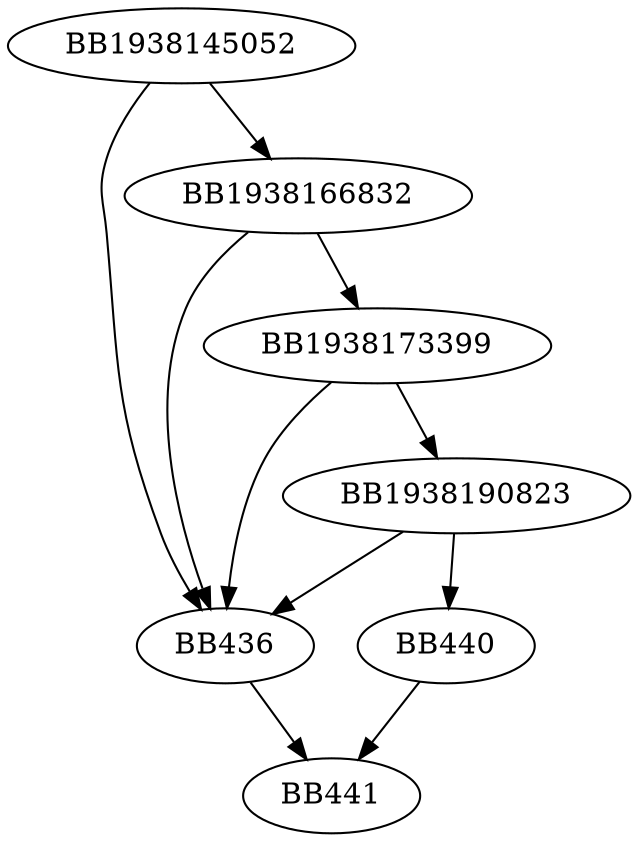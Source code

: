 digraph G{
	BB1938145052->BB436;
	BB1938145052->BB1938166832;
	BB1938166832->BB436;
	BB1938166832->BB1938173399;
	BB1938173399->BB436;
	BB1938173399->BB1938190823;
	BB1938190823->BB436;
	BB1938190823->BB440;
	BB440->BB441;
	BB436->BB441;
}
